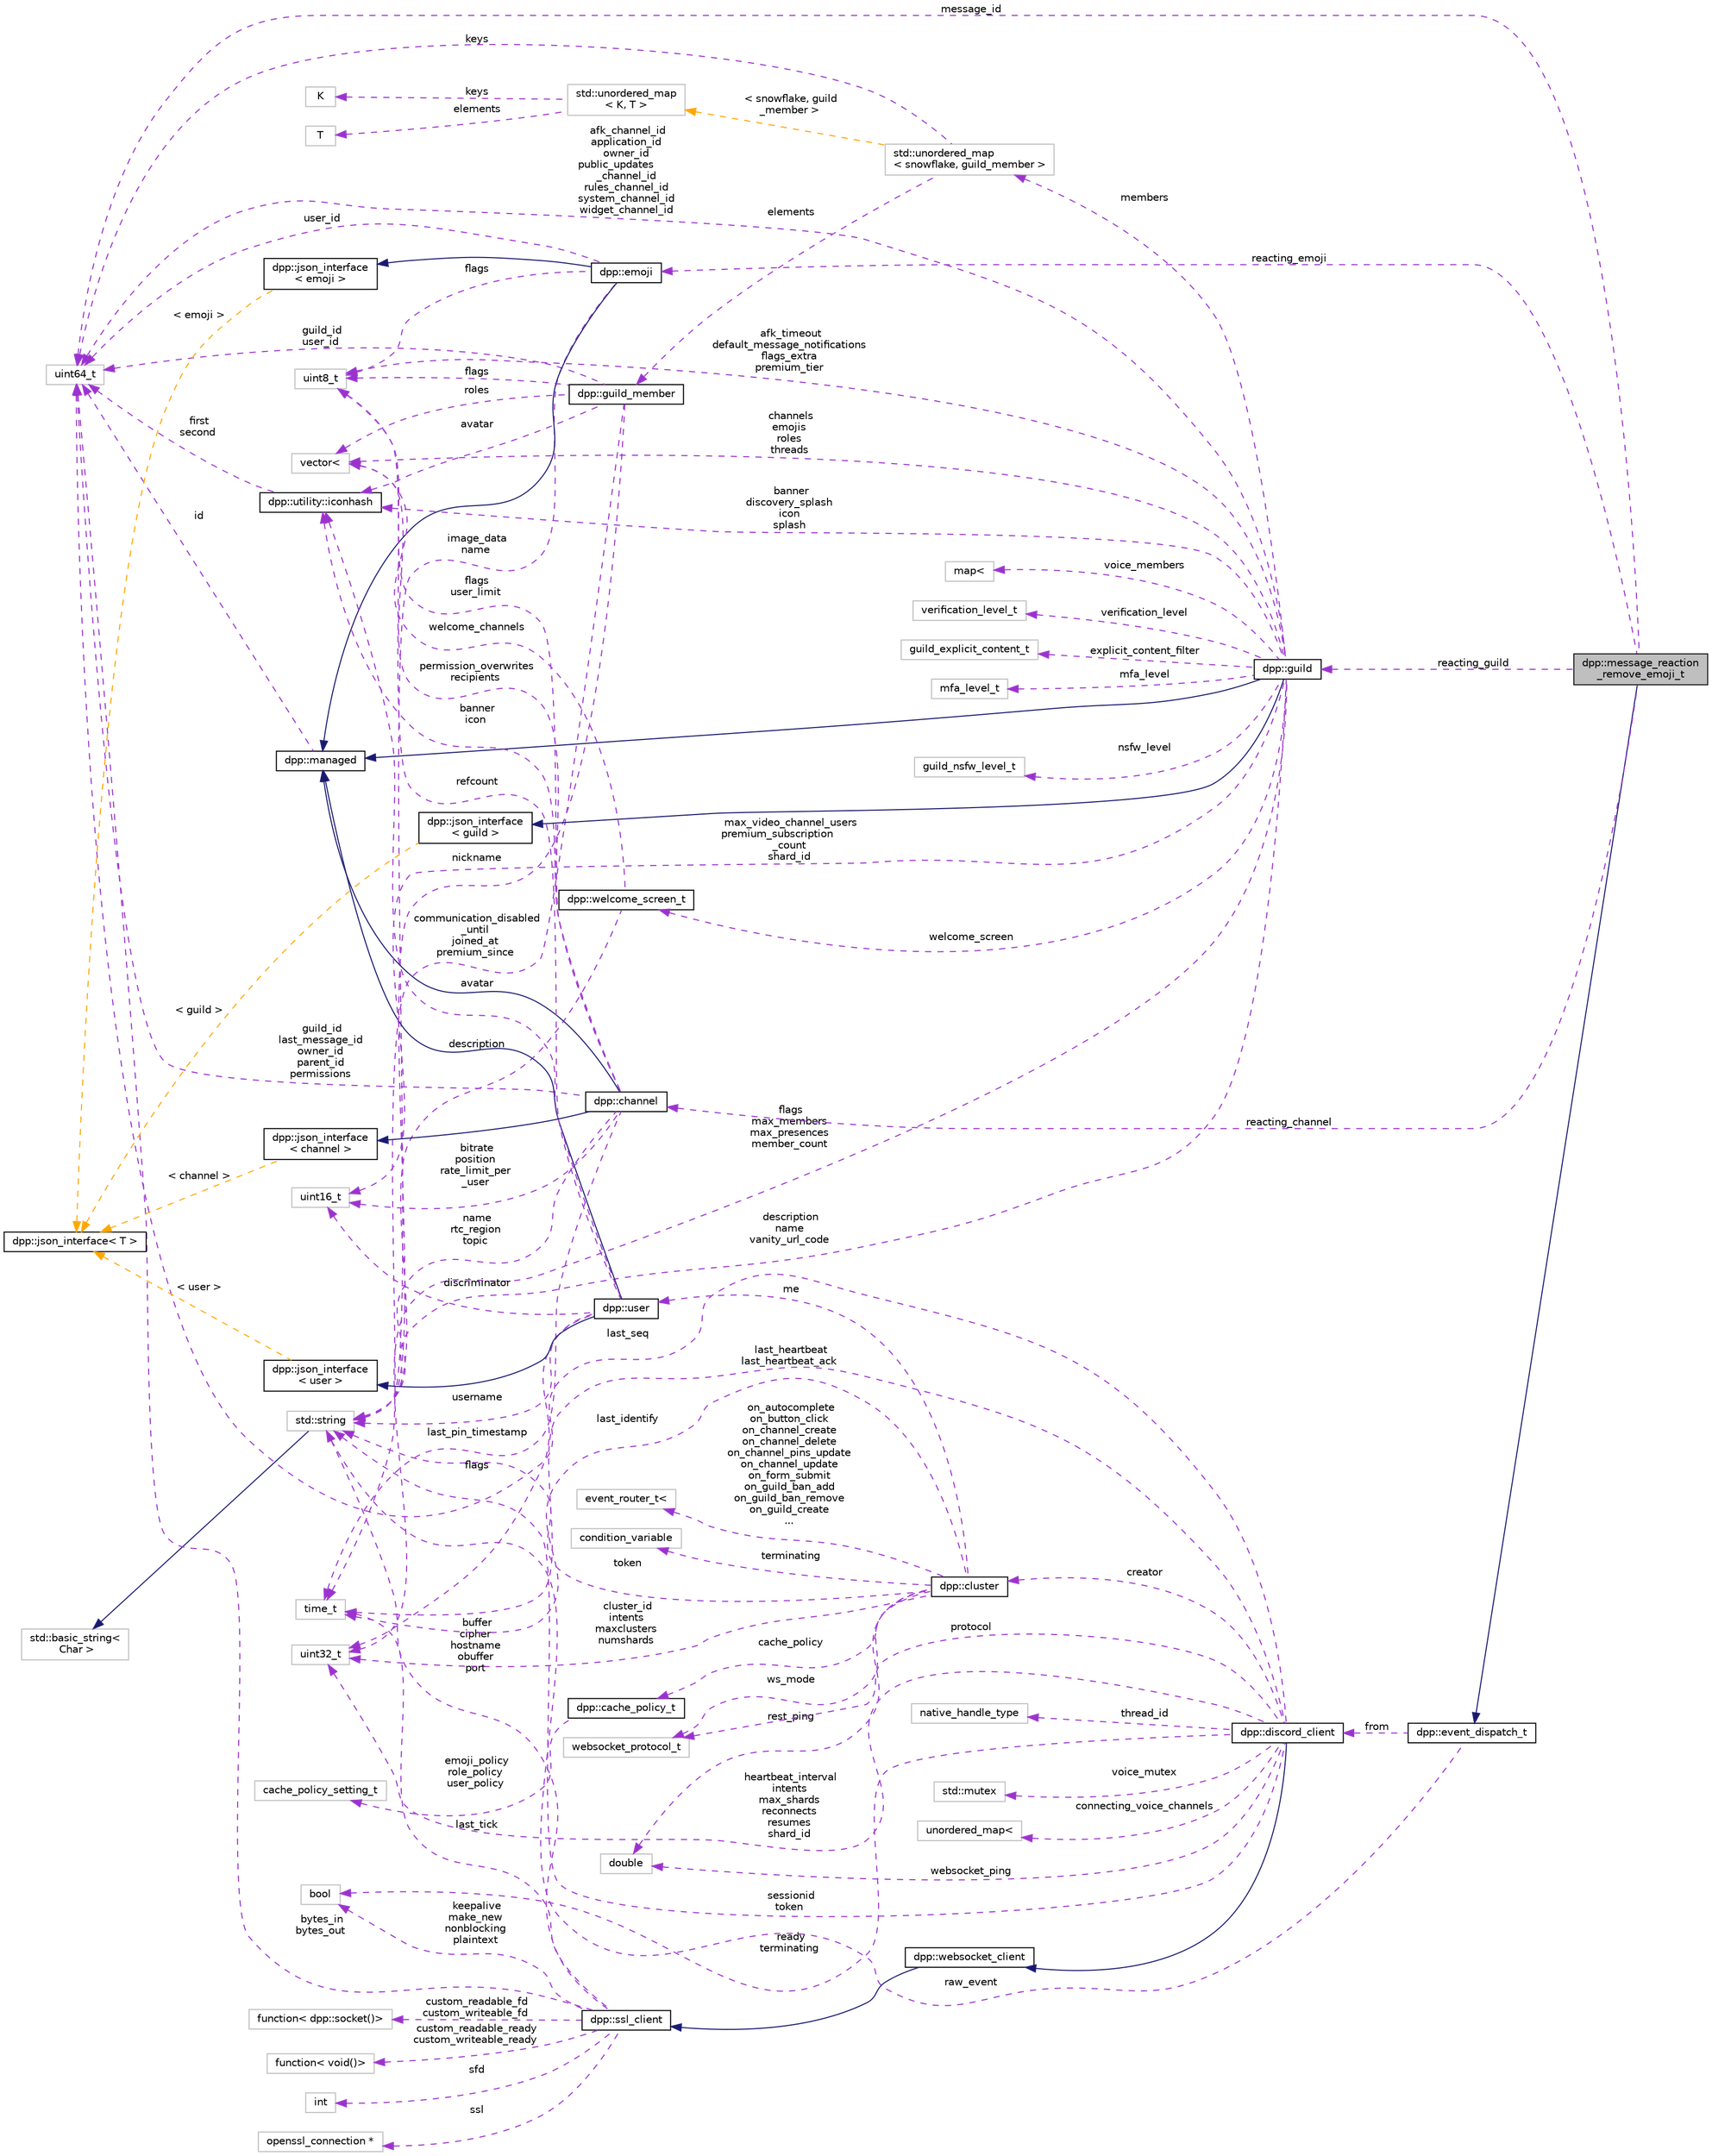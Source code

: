 digraph "dpp::message_reaction_remove_emoji_t"
{
 // INTERACTIVE_SVG=YES
 // LATEX_PDF_SIZE
  bgcolor="transparent";
  edge [fontname="Helvetica",fontsize="10",labelfontname="Helvetica",labelfontsize="10"];
  node [fontname="Helvetica",fontsize="10",shape=record];
  rankdir="LR";
  Node1 [label="dpp::message_reaction\l_remove_emoji_t",height=0.2,width=0.4,color="black", fillcolor="grey75", style="filled", fontcolor="black",tooltip="Message remove emoji."];
  Node2 -> Node1 [dir="back",color="midnightblue",fontsize="10",style="solid",fontname="Helvetica"];
  Node2 [label="dpp::event_dispatch_t",height=0.2,width=0.4,color="black",URL="$structdpp_1_1event__dispatch__t.html",tooltip="Base event parameter struct. Each event you receive from the library will have its parameter derived ..."];
  Node3 -> Node2 [dir="back",color="darkorchid3",fontsize="10",style="dashed",label=" raw_event" ,fontname="Helvetica"];
  Node3 [label="std::string",height=0.2,width=0.4,color="grey75",tooltip=" "];
  Node4 -> Node3 [dir="back",color="midnightblue",fontsize="10",style="solid",fontname="Helvetica"];
  Node4 [label="std::basic_string\<\l Char \>",height=0.2,width=0.4,color="grey75",tooltip=" "];
  Node5 -> Node2 [dir="back",color="darkorchid3",fontsize="10",style="dashed",label=" from" ,fontname="Helvetica"];
  Node5 [label="dpp::discord_client",height=0.2,width=0.4,color="black",URL="$classdpp_1_1discord__client.html",tooltip="Implements a discord client. Each discord_client connects to one shard and derives from a websocket c..."];
  Node6 -> Node5 [dir="back",color="midnightblue",fontsize="10",style="solid",fontname="Helvetica"];
  Node6 [label="dpp::websocket_client",height=0.2,width=0.4,color="black",URL="$classdpp_1_1websocket__client.html",tooltip="Implements a websocket client based on the SSL client."];
  Node7 -> Node6 [dir="back",color="midnightblue",fontsize="10",style="solid",fontname="Helvetica"];
  Node7 [label="dpp::ssl_client",height=0.2,width=0.4,color="black",URL="$classdpp_1_1ssl__client.html",tooltip="Implements a simple non-blocking SSL stream client."];
  Node3 -> Node7 [dir="back",color="darkorchid3",fontsize="10",style="dashed",label=" buffer\ncipher\nhostname\nobuffer\nport" ,fontname="Helvetica"];
  Node8 -> Node7 [dir="back",color="darkorchid3",fontsize="10",style="dashed",label=" keepalive\nmake_new\nnonblocking\nplaintext" ,fontname="Helvetica"];
  Node8 [label="bool",height=0.2,width=0.4,color="grey75",tooltip=" "];
  Node9 -> Node7 [dir="back",color="darkorchid3",fontsize="10",style="dashed",label=" sfd" ,fontname="Helvetica"];
  Node9 [label="int",height=0.2,width=0.4,color="grey75",tooltip=" "];
  Node10 -> Node7 [dir="back",color="darkorchid3",fontsize="10",style="dashed",label=" ssl" ,fontname="Helvetica"];
  Node10 [label="openssl_connection *",height=0.2,width=0.4,color="grey75",tooltip=" "];
  Node11 -> Node7 [dir="back",color="darkorchid3",fontsize="10",style="dashed",label=" last_tick" ,fontname="Helvetica"];
  Node11 [label="time_t",height=0.2,width=0.4,color="grey75",tooltip=" "];
  Node12 -> Node7 [dir="back",color="darkorchid3",fontsize="10",style="dashed",label=" bytes_in\nbytes_out" ,fontname="Helvetica"];
  Node12 [label="uint64_t",height=0.2,width=0.4,color="grey75",tooltip=" "];
  Node13 -> Node7 [dir="back",color="darkorchid3",fontsize="10",style="dashed",label=" custom_readable_fd\ncustom_writeable_fd" ,fontname="Helvetica"];
  Node13 [label="function\< dpp::socket()\>",height=0.2,width=0.4,color="grey75",tooltip=" "];
  Node14 -> Node7 [dir="back",color="darkorchid3",fontsize="10",style="dashed",label=" custom_readable_ready\ncustom_writeable_ready" ,fontname="Helvetica"];
  Node14 [label="function\< void()\>",height=0.2,width=0.4,color="grey75",tooltip=" "];
  Node8 -> Node5 [dir="back",color="darkorchid3",fontsize="10",style="dashed",label=" ready\nterminating" ,fontname="Helvetica"];
  Node15 -> Node5 [dir="back",color="darkorchid3",fontsize="10",style="dashed",label=" creator" ,fontname="Helvetica"];
  Node15 [label="dpp::cluster",height=0.2,width=0.4,color="black",URL="$classdpp_1_1cluster.html",tooltip="The cluster class represents a group of shards and a command queue for sending and receiving commands..."];
  Node3 -> Node15 [dir="back",color="darkorchid3",fontsize="10",style="dashed",label=" token" ,fontname="Helvetica"];
  Node11 -> Node15 [dir="back",color="darkorchid3",fontsize="10",style="dashed",label=" last_identify" ,fontname="Helvetica"];
  Node16 -> Node15 [dir="back",color="darkorchid3",fontsize="10",style="dashed",label=" cluster_id\nintents\nmaxclusters\nnumshards" ,fontname="Helvetica"];
  Node16 [label="uint32_t",height=0.2,width=0.4,color="grey75",tooltip=" "];
  Node17 -> Node15 [dir="back",color="darkorchid3",fontsize="10",style="dashed",label=" rest_ping" ,fontname="Helvetica"];
  Node17 [label="double",height=0.2,width=0.4,color="grey75",tooltip=" "];
  Node18 -> Node15 [dir="back",color="darkorchid3",fontsize="10",style="dashed",label=" me" ,fontname="Helvetica"];
  Node18 [label="dpp::user",height=0.2,width=0.4,color="black",URL="$classdpp_1_1user.html",tooltip="Represents a user on discord. May or may not be a member of a dpp::guild."];
  Node19 -> Node18 [dir="back",color="midnightblue",fontsize="10",style="solid",fontname="Helvetica"];
  Node19 [label="dpp::managed",height=0.2,width=0.4,color="black",URL="$classdpp_1_1managed.html",tooltip="The managed class is the base class for various types that can be stored in a cache that are identifi..."];
  Node12 -> Node19 [dir="back",color="darkorchid3",fontsize="10",style="dashed",label=" id" ,fontname="Helvetica"];
  Node20 -> Node18 [dir="back",color="midnightblue",fontsize="10",style="solid",fontname="Helvetica"];
  Node20 [label="dpp::json_interface\l\< user \>",height=0.2,width=0.4,color="black",URL="$structdpp_1_1json__interface.html",tooltip=" "];
  Node21 -> Node20 [dir="back",color="orange",fontsize="10",style="dashed",label=" \< user \>" ,fontname="Helvetica"];
  Node21 [label="dpp::json_interface\< T \>",height=0.2,width=0.4,color="black",URL="$structdpp_1_1json__interface.html",tooltip="Represents an interface for an object that can optionally implement functions for converting to and f..."];
  Node3 -> Node18 [dir="back",color="darkorchid3",fontsize="10",style="dashed",label=" username" ,fontname="Helvetica"];
  Node22 -> Node18 [dir="back",color="darkorchid3",fontsize="10",style="dashed",label=" avatar" ,fontname="Helvetica"];
  Node22 [label="dpp::utility::iconhash",height=0.2,width=0.4,color="black",URL="$structdpp_1_1utility_1_1iconhash.html",tooltip="Store a 128 bit icon hash (profile picture, server icon etc) as a 128 bit binary value made of two ui..."];
  Node12 -> Node22 [dir="back",color="darkorchid3",fontsize="10",style="dashed",label=" first\nsecond" ,fontname="Helvetica"];
  Node16 -> Node18 [dir="back",color="darkorchid3",fontsize="10",style="dashed",label=" flags" ,fontname="Helvetica"];
  Node23 -> Node18 [dir="back",color="darkorchid3",fontsize="10",style="dashed",label=" discriminator" ,fontname="Helvetica"];
  Node23 [label="uint16_t",height=0.2,width=0.4,color="grey75",tooltip=" "];
  Node24 -> Node18 [dir="back",color="darkorchid3",fontsize="10",style="dashed",label=" refcount" ,fontname="Helvetica"];
  Node24 [label="uint8_t",height=0.2,width=0.4,color="grey75",tooltip=" "];
  Node25 -> Node15 [dir="back",color="darkorchid3",fontsize="10",style="dashed",label=" cache_policy" ,fontname="Helvetica"];
  Node25 [label="dpp::cache_policy_t",height=0.2,width=0.4,color="black",URL="$structdpp_1_1cache__policy__t.html",tooltip="Represents the caching policy of the cluster."];
  Node26 -> Node25 [dir="back",color="darkorchid3",fontsize="10",style="dashed",label=" emoji_policy\nrole_policy\nuser_policy" ,fontname="Helvetica"];
  Node26 [label="cache_policy_setting_t",height=0.2,width=0.4,color="grey75",tooltip=" "];
  Node27 -> Node15 [dir="back",color="darkorchid3",fontsize="10",style="dashed",label=" ws_mode" ,fontname="Helvetica"];
  Node27 [label="websocket_protocol_t",height=0.2,width=0.4,color="grey75",tooltip=" "];
  Node28 -> Node15 [dir="back",color="darkorchid3",fontsize="10",style="dashed",label=" terminating" ,fontname="Helvetica"];
  Node28 [label="condition_variable",height=0.2,width=0.4,color="grey75",tooltip=" "];
  Node29 -> Node15 [dir="back",color="darkorchid3",fontsize="10",style="dashed",label=" on_autocomplete\non_button_click\non_channel_create\non_channel_delete\non_channel_pins_update\non_channel_update\non_form_submit\non_guild_ban_add\non_guild_ban_remove\non_guild_create\n..." ,fontname="Helvetica"];
  Node29 [label="event_router_t\<",height=0.2,width=0.4,color="grey75",tooltip=" "];
  Node16 -> Node5 [dir="back",color="darkorchid3",fontsize="10",style="dashed",label=" heartbeat_interval\nintents\nmax_shards\nreconnects\nresumes\nshard_id" ,fontname="Helvetica"];
  Node11 -> Node5 [dir="back",color="darkorchid3",fontsize="10",style="dashed",label=" last_heartbeat\nlast_heartbeat_ack" ,fontname="Helvetica"];
  Node30 -> Node5 [dir="back",color="darkorchid3",fontsize="10",style="dashed",label=" thread_id" ,fontname="Helvetica"];
  Node30 [label="native_handle_type",height=0.2,width=0.4,color="grey75",tooltip=" "];
  Node12 -> Node5 [dir="back",color="darkorchid3",fontsize="10",style="dashed",label=" last_seq" ,fontname="Helvetica"];
  Node3 -> Node5 [dir="back",color="darkorchid3",fontsize="10",style="dashed",label=" sessionid\ntoken" ,fontname="Helvetica"];
  Node31 -> Node5 [dir="back",color="darkorchid3",fontsize="10",style="dashed",label=" voice_mutex" ,fontname="Helvetica"];
  Node31 [label="std::mutex",height=0.2,width=0.4,color="grey75",tooltip=" "];
  Node17 -> Node5 [dir="back",color="darkorchid3",fontsize="10",style="dashed",label=" websocket_ping" ,fontname="Helvetica"];
  Node27 -> Node5 [dir="back",color="darkorchid3",fontsize="10",style="dashed",label=" protocol" ,fontname="Helvetica"];
  Node32 -> Node5 [dir="back",color="darkorchid3",fontsize="10",style="dashed",label=" connecting_voice_channels" ,fontname="Helvetica"];
  Node32 [label="unordered_map\<",height=0.2,width=0.4,color="grey75",tooltip=" "];
  Node33 -> Node1 [dir="back",color="darkorchid3",fontsize="10",style="dashed",label=" reacting_guild" ,fontname="Helvetica"];
  Node33 [label="dpp::guild",height=0.2,width=0.4,color="black",URL="$classdpp_1_1guild.html",tooltip="Represents a guild on Discord (AKA a server)"];
  Node19 -> Node33 [dir="back",color="midnightblue",fontsize="10",style="solid",fontname="Helvetica"];
  Node34 -> Node33 [dir="back",color="midnightblue",fontsize="10",style="solid",fontname="Helvetica"];
  Node34 [label="dpp::json_interface\l\< guild \>",height=0.2,width=0.4,color="black",URL="$structdpp_1_1json__interface.html",tooltip=" "];
  Node21 -> Node34 [dir="back",color="orange",fontsize="10",style="dashed",label=" \< guild \>" ,fontname="Helvetica"];
  Node3 -> Node33 [dir="back",color="darkorchid3",fontsize="10",style="dashed",label=" description\nname\nvanity_url_code" ,fontname="Helvetica"];
  Node35 -> Node33 [dir="back",color="darkorchid3",fontsize="10",style="dashed",label=" channels\nemojis\nroles\nthreads" ,fontname="Helvetica"];
  Node35 [label="vector\<",height=0.2,width=0.4,color="grey75",tooltip=" "];
  Node36 -> Node33 [dir="back",color="darkorchid3",fontsize="10",style="dashed",label=" voice_members" ,fontname="Helvetica"];
  Node36 [label="map\<",height=0.2,width=0.4,color="grey75",tooltip=" "];
  Node37 -> Node33 [dir="back",color="darkorchid3",fontsize="10",style="dashed",label=" members" ,fontname="Helvetica"];
  Node37 [label="std::unordered_map\l\< snowflake, guild_member \>",height=0.2,width=0.4,color="grey75",tooltip=" "];
  Node12 -> Node37 [dir="back",color="darkorchid3",fontsize="10",style="dashed",label=" keys" ,fontname="Helvetica"];
  Node38 -> Node37 [dir="back",color="darkorchid3",fontsize="10",style="dashed",label=" elements" ,fontname="Helvetica"];
  Node38 [label="dpp::guild_member",height=0.2,width=0.4,color="black",URL="$classdpp_1_1guild__member.html",tooltip="Represents dpp::user membership upon a dpp::guild. This contains the user's nickname,..."];
  Node3 -> Node38 [dir="back",color="darkorchid3",fontsize="10",style="dashed",label=" nickname" ,fontname="Helvetica"];
  Node35 -> Node38 [dir="back",color="darkorchid3",fontsize="10",style="dashed",label=" roles" ,fontname="Helvetica"];
  Node12 -> Node38 [dir="back",color="darkorchid3",fontsize="10",style="dashed",label=" guild_id\nuser_id" ,fontname="Helvetica"];
  Node22 -> Node38 [dir="back",color="darkorchid3",fontsize="10",style="dashed",label=" avatar" ,fontname="Helvetica"];
  Node11 -> Node38 [dir="back",color="darkorchid3",fontsize="10",style="dashed",label=" communication_disabled\l_until\njoined_at\npremium_since" ,fontname="Helvetica"];
  Node24 -> Node38 [dir="back",color="darkorchid3",fontsize="10",style="dashed",label=" flags" ,fontname="Helvetica"];
  Node39 -> Node37 [dir="back",color="orange",fontsize="10",style="dashed",label=" \< snowflake, guild\l_member \>" ,fontname="Helvetica"];
  Node39 [label="std::unordered_map\l\< K, T \>",height=0.2,width=0.4,color="grey75",tooltip=" "];
  Node40 -> Node39 [dir="back",color="darkorchid3",fontsize="10",style="dashed",label=" keys" ,fontname="Helvetica"];
  Node40 [label="K",height=0.2,width=0.4,color="grey75",tooltip=" "];
  Node41 -> Node39 [dir="back",color="darkorchid3",fontsize="10",style="dashed",label=" elements" ,fontname="Helvetica"];
  Node41 [label="T",height=0.2,width=0.4,color="grey75",tooltip=" "];
  Node42 -> Node33 [dir="back",color="darkorchid3",fontsize="10",style="dashed",label=" welcome_screen" ,fontname="Helvetica"];
  Node42 [label="dpp::welcome_screen_t",height=0.2,width=0.4,color="black",URL="$structdpp_1_1welcome__screen__t.html",tooltip="Defines a server's welcome screen."];
  Node3 -> Node42 [dir="back",color="darkorchid3",fontsize="10",style="dashed",label=" description" ,fontname="Helvetica"];
  Node35 -> Node42 [dir="back",color="darkorchid3",fontsize="10",style="dashed",label=" welcome_channels" ,fontname="Helvetica"];
  Node22 -> Node33 [dir="back",color="darkorchid3",fontsize="10",style="dashed",label=" banner\ndiscovery_splash\nicon\nsplash" ,fontname="Helvetica"];
  Node12 -> Node33 [dir="back",color="darkorchid3",fontsize="10",style="dashed",label=" afk_channel_id\napplication_id\nowner_id\npublic_updates\l_channel_id\nrules_channel_id\nsystem_channel_id\nwidget_channel_id" ,fontname="Helvetica"];
  Node16 -> Node33 [dir="back",color="darkorchid3",fontsize="10",style="dashed",label=" flags\nmax_members\nmax_presences\nmember_count" ,fontname="Helvetica"];
  Node23 -> Node33 [dir="back",color="darkorchid3",fontsize="10",style="dashed",label=" max_video_channel_users\npremium_subscription\l_count\nshard_id" ,fontname="Helvetica"];
  Node24 -> Node33 [dir="back",color="darkorchid3",fontsize="10",style="dashed",label=" afk_timeout\ndefault_message_notifications\nflags_extra\npremium_tier" ,fontname="Helvetica"];
  Node43 -> Node33 [dir="back",color="darkorchid3",fontsize="10",style="dashed",label=" verification_level" ,fontname="Helvetica"];
  Node43 [label="verification_level_t",height=0.2,width=0.4,color="grey75",tooltip=" "];
  Node44 -> Node33 [dir="back",color="darkorchid3",fontsize="10",style="dashed",label=" explicit_content_filter" ,fontname="Helvetica"];
  Node44 [label="guild_explicit_content_t",height=0.2,width=0.4,color="grey75",tooltip=" "];
  Node45 -> Node33 [dir="back",color="darkorchid3",fontsize="10",style="dashed",label=" mfa_level" ,fontname="Helvetica"];
  Node45 [label="mfa_level_t",height=0.2,width=0.4,color="grey75",tooltip=" "];
  Node46 -> Node33 [dir="back",color="darkorchid3",fontsize="10",style="dashed",label=" nsfw_level" ,fontname="Helvetica"];
  Node46 [label="guild_nsfw_level_t",height=0.2,width=0.4,color="grey75",tooltip=" "];
  Node47 -> Node1 [dir="back",color="darkorchid3",fontsize="10",style="dashed",label=" reacting_channel" ,fontname="Helvetica"];
  Node47 [label="dpp::channel",height=0.2,width=0.4,color="black",URL="$classdpp_1_1channel.html",tooltip="A definition of a discord channel There are one of these for every channel type except threads...."];
  Node19 -> Node47 [dir="back",color="midnightblue",fontsize="10",style="solid",fontname="Helvetica"];
  Node48 -> Node47 [dir="back",color="midnightblue",fontsize="10",style="solid",fontname="Helvetica"];
  Node48 [label="dpp::json_interface\l\< channel \>",height=0.2,width=0.4,color="black",URL="$structdpp_1_1json__interface.html",tooltip=" "];
  Node21 -> Node48 [dir="back",color="orange",fontsize="10",style="dashed",label=" \< channel \>" ,fontname="Helvetica"];
  Node3 -> Node47 [dir="back",color="darkorchid3",fontsize="10",style="dashed",label=" name\nrtc_region\ntopic" ,fontname="Helvetica"];
  Node35 -> Node47 [dir="back",color="darkorchid3",fontsize="10",style="dashed",label=" permission_overwrites\nrecipients" ,fontname="Helvetica"];
  Node22 -> Node47 [dir="back",color="darkorchid3",fontsize="10",style="dashed",label=" banner\nicon" ,fontname="Helvetica"];
  Node12 -> Node47 [dir="back",color="darkorchid3",fontsize="10",style="dashed",label=" guild_id\nlast_message_id\nowner_id\nparent_id\npermissions" ,fontname="Helvetica"];
  Node11 -> Node47 [dir="back",color="darkorchid3",fontsize="10",style="dashed",label=" last_pin_timestamp" ,fontname="Helvetica"];
  Node23 -> Node47 [dir="back",color="darkorchid3",fontsize="10",style="dashed",label=" bitrate\nposition\nrate_limit_per\l_user" ,fontname="Helvetica"];
  Node24 -> Node47 [dir="back",color="darkorchid3",fontsize="10",style="dashed",label=" flags\nuser_limit" ,fontname="Helvetica"];
  Node49 -> Node1 [dir="back",color="darkorchid3",fontsize="10",style="dashed",label=" reacting_emoji" ,fontname="Helvetica"];
  Node49 [label="dpp::emoji",height=0.2,width=0.4,color="black",URL="$classdpp_1_1emoji.html",tooltip="Represents an emoji for a dpp::guild."];
  Node19 -> Node49 [dir="back",color="midnightblue",fontsize="10",style="solid",fontname="Helvetica"];
  Node50 -> Node49 [dir="back",color="midnightblue",fontsize="10",style="solid",fontname="Helvetica"];
  Node50 [label="dpp::json_interface\l\< emoji \>",height=0.2,width=0.4,color="black",URL="$structdpp_1_1json__interface.html",tooltip=" "];
  Node21 -> Node50 [dir="back",color="orange",fontsize="10",style="dashed",label=" \< emoji \>" ,fontname="Helvetica"];
  Node3 -> Node49 [dir="back",color="darkorchid3",fontsize="10",style="dashed",label=" image_data\nname" ,fontname="Helvetica"];
  Node12 -> Node49 [dir="back",color="darkorchid3",fontsize="10",style="dashed",label=" user_id" ,fontname="Helvetica"];
  Node24 -> Node49 [dir="back",color="darkorchid3",fontsize="10",style="dashed",label=" flags" ,fontname="Helvetica"];
  Node12 -> Node1 [dir="back",color="darkorchid3",fontsize="10",style="dashed",label=" message_id" ,fontname="Helvetica"];
}
